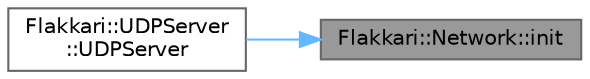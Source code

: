 digraph "Flakkari::Network::init"
{
 // LATEX_PDF_SIZE
  bgcolor="transparent";
  edge [fontname=Helvetica,fontsize=10,labelfontname=Helvetica,labelfontsize=10];
  node [fontname=Helvetica,fontsize=10,shape=box,height=0.2,width=0.4];
  rankdir="RL";
  Node1 [id="Node000001",label="Flakkari::Network::init",height=0.2,width=0.4,color="gray40", fillcolor="grey60", style="filled", fontcolor="black",tooltip="Initialize the network. This function is only used by Windows."];
  Node1 -> Node2 [id="edge1_Node000001_Node000002",dir="back",color="steelblue1",style="solid",tooltip=" "];
  Node2 [id="Node000002",label="Flakkari::UDPServer\l::UDPServer",height=0.2,width=0.4,color="grey40", fillcolor="white", style="filled",URL="$d0/dd1/classFlakkari_1_1UDPServer.html#a140150a573cd9144bee173be2e77d895",tooltip="Construct a new UDPServer object."];
}
